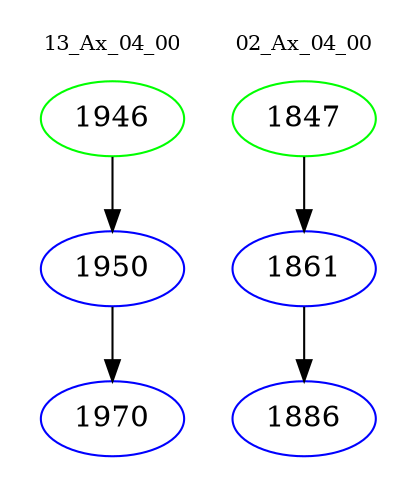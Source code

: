 digraph{
subgraph cluster_0 {
color = white
label = "13_Ax_04_00";
fontsize=10;
T0_1946 [label="1946", color="green"]
T0_1946 -> T0_1950 [color="black"]
T0_1950 [label="1950", color="blue"]
T0_1950 -> T0_1970 [color="black"]
T0_1970 [label="1970", color="blue"]
}
subgraph cluster_1 {
color = white
label = "02_Ax_04_00";
fontsize=10;
T1_1847 [label="1847", color="green"]
T1_1847 -> T1_1861 [color="black"]
T1_1861 [label="1861", color="blue"]
T1_1861 -> T1_1886 [color="black"]
T1_1886 [label="1886", color="blue"]
}
}
